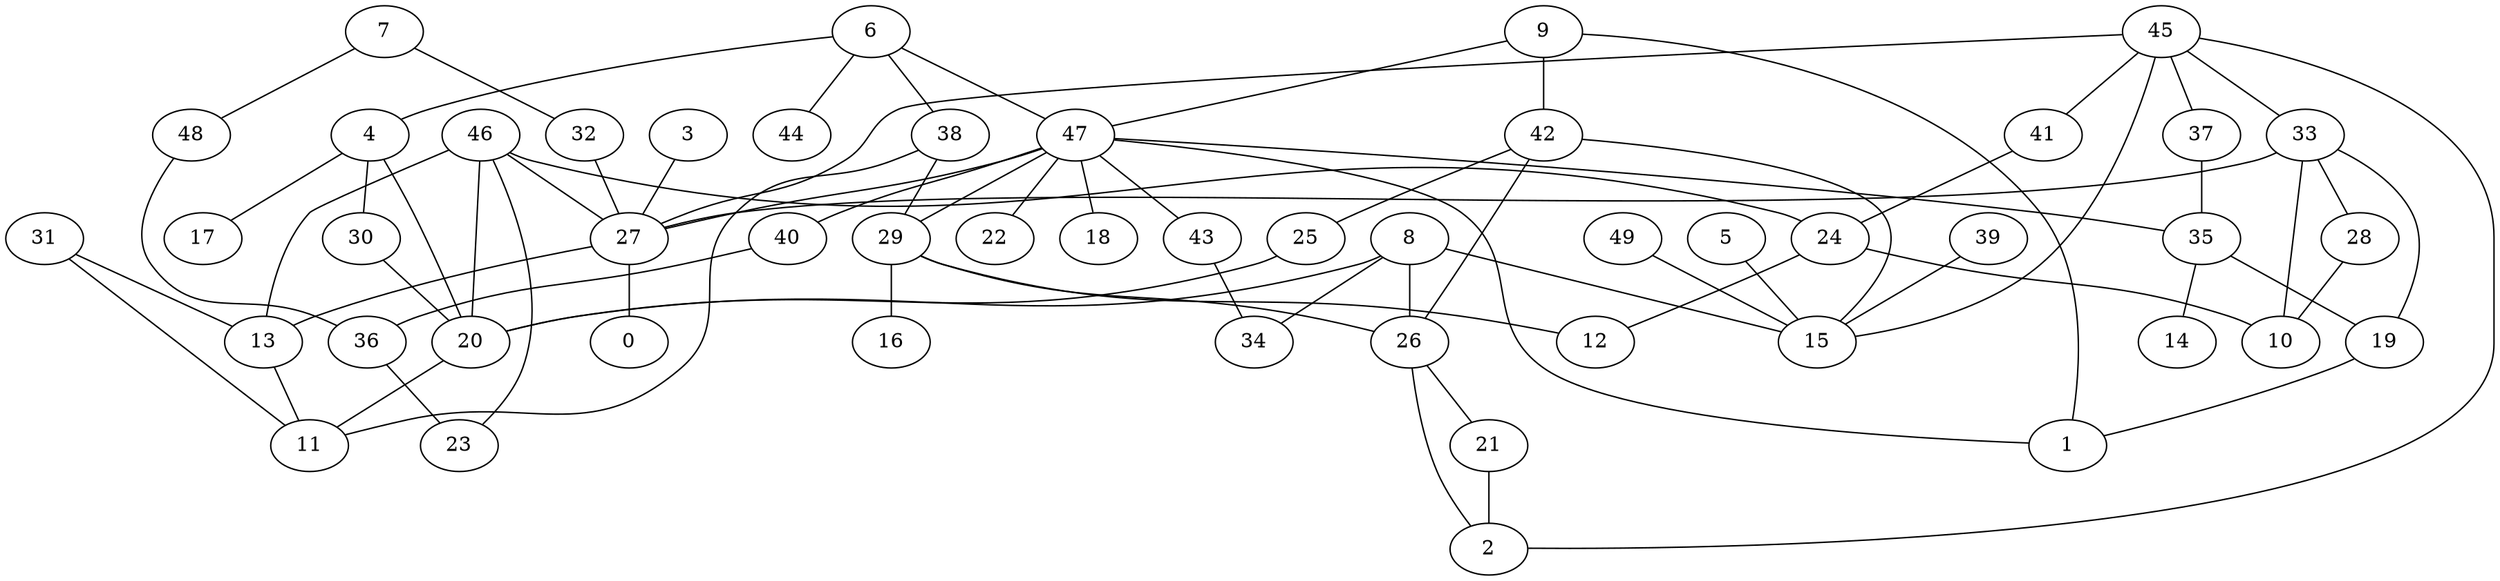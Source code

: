 digraph GG_graph {

subgraph G_graph {
edge [color = black]
"48" -> "36" [dir = none]
"38" -> "11" [dir = none]
"19" -> "1" [dir = none]
"29" -> "16" [dir = none]
"29" -> "12" [dir = none]
"37" -> "35" [dir = none]
"7" -> "32" [dir = none]
"39" -> "15" [dir = none]
"20" -> "11" [dir = none]
"27" -> "13" [dir = none]
"27" -> "0" [dir = none]
"35" -> "14" [dir = none]
"47" -> "43" [dir = none]
"47" -> "18" [dir = none]
"47" -> "29" [dir = none]
"47" -> "22" [dir = none]
"47" -> "40" [dir = none]
"47" -> "35" [dir = none]
"47" -> "27" [dir = none]
"33" -> "10" [dir = none]
"33" -> "28" [dir = none]
"33" -> "27" [dir = none]
"46" -> "24" [dir = none]
"46" -> "23" [dir = none]
"46" -> "20" [dir = none]
"46" -> "27" [dir = none]
"9" -> "1" [dir = none]
"9" -> "47" [dir = none]
"40" -> "36" [dir = none]
"4" -> "17" [dir = none]
"4" -> "20" [dir = none]
"6" -> "44" [dir = none]
"6" -> "4" [dir = none]
"30" -> "20" [dir = none]
"45" -> "2" [dir = none]
"45" -> "41" [dir = none]
"45" -> "15" [dir = none]
"45" -> "27" [dir = none]
"3" -> "27" [dir = none]
"42" -> "25" [dir = none]
"42" -> "15" [dir = none]
"49" -> "15" [dir = none]
"31" -> "11" [dir = none]
"5" -> "15" [dir = none]
"8" -> "34" [dir = none]
"8" -> "15" [dir = none]
"26" -> "21" [dir = none]
"32" -> "27" [dir = none]
"21" -> "2" [dir = none]
"47" -> "1" [dir = none]
"33" -> "19" [dir = none]
"41" -> "24" [dir = none]
"31" -> "13" [dir = none]
"36" -> "23" [dir = none]
"24" -> "12" [dir = none]
"8" -> "20" [dir = none]
"38" -> "29" [dir = none]
"35" -> "19" [dir = none]
"43" -> "34" [dir = none]
"9" -> "42" [dir = none]
"45" -> "37" [dir = none]
"4" -> "30" [dir = none]
"6" -> "47" [dir = none]
"28" -> "10" [dir = none]
"8" -> "26" [dir = none]
"6" -> "38" [dir = none]
"26" -> "2" [dir = none]
"42" -> "26" [dir = none]
"29" -> "26" [dir = none]
"46" -> "13" [dir = none]
"25" -> "20" [dir = none]
"13" -> "11" [dir = none]
"7" -> "48" [dir = none]
"24" -> "10" [dir = none]
"45" -> "33" [dir = none]
}

}
